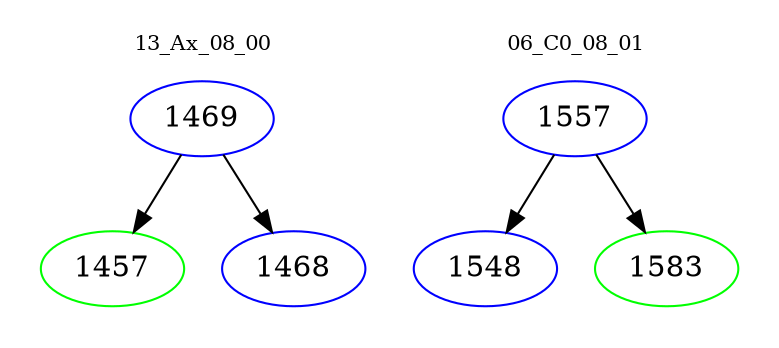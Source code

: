 digraph{
subgraph cluster_0 {
color = white
label = "13_Ax_08_00";
fontsize=10;
T0_1469 [label="1469", color="blue"]
T0_1469 -> T0_1457 [color="black"]
T0_1457 [label="1457", color="green"]
T0_1469 -> T0_1468 [color="black"]
T0_1468 [label="1468", color="blue"]
}
subgraph cluster_1 {
color = white
label = "06_C0_08_01";
fontsize=10;
T1_1557 [label="1557", color="blue"]
T1_1557 -> T1_1548 [color="black"]
T1_1548 [label="1548", color="blue"]
T1_1557 -> T1_1583 [color="black"]
T1_1583 [label="1583", color="green"]
}
}
